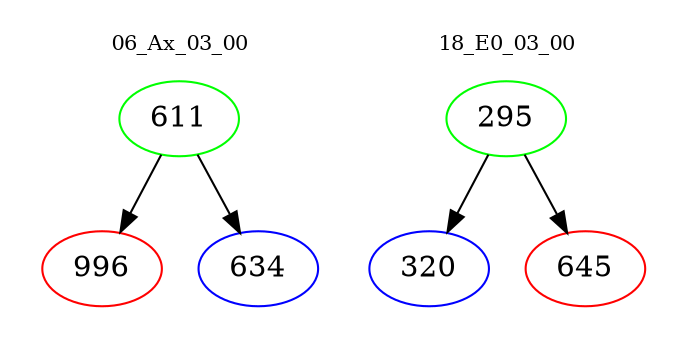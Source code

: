 digraph{
subgraph cluster_0 {
color = white
label = "06_Ax_03_00";
fontsize=10;
T0_611 [label="611", color="green"]
T0_611 -> T0_996 [color="black"]
T0_996 [label="996", color="red"]
T0_611 -> T0_634 [color="black"]
T0_634 [label="634", color="blue"]
}
subgraph cluster_1 {
color = white
label = "18_E0_03_00";
fontsize=10;
T1_295 [label="295", color="green"]
T1_295 -> T1_320 [color="black"]
T1_320 [label="320", color="blue"]
T1_295 -> T1_645 [color="black"]
T1_645 [label="645", color="red"]
}
}
